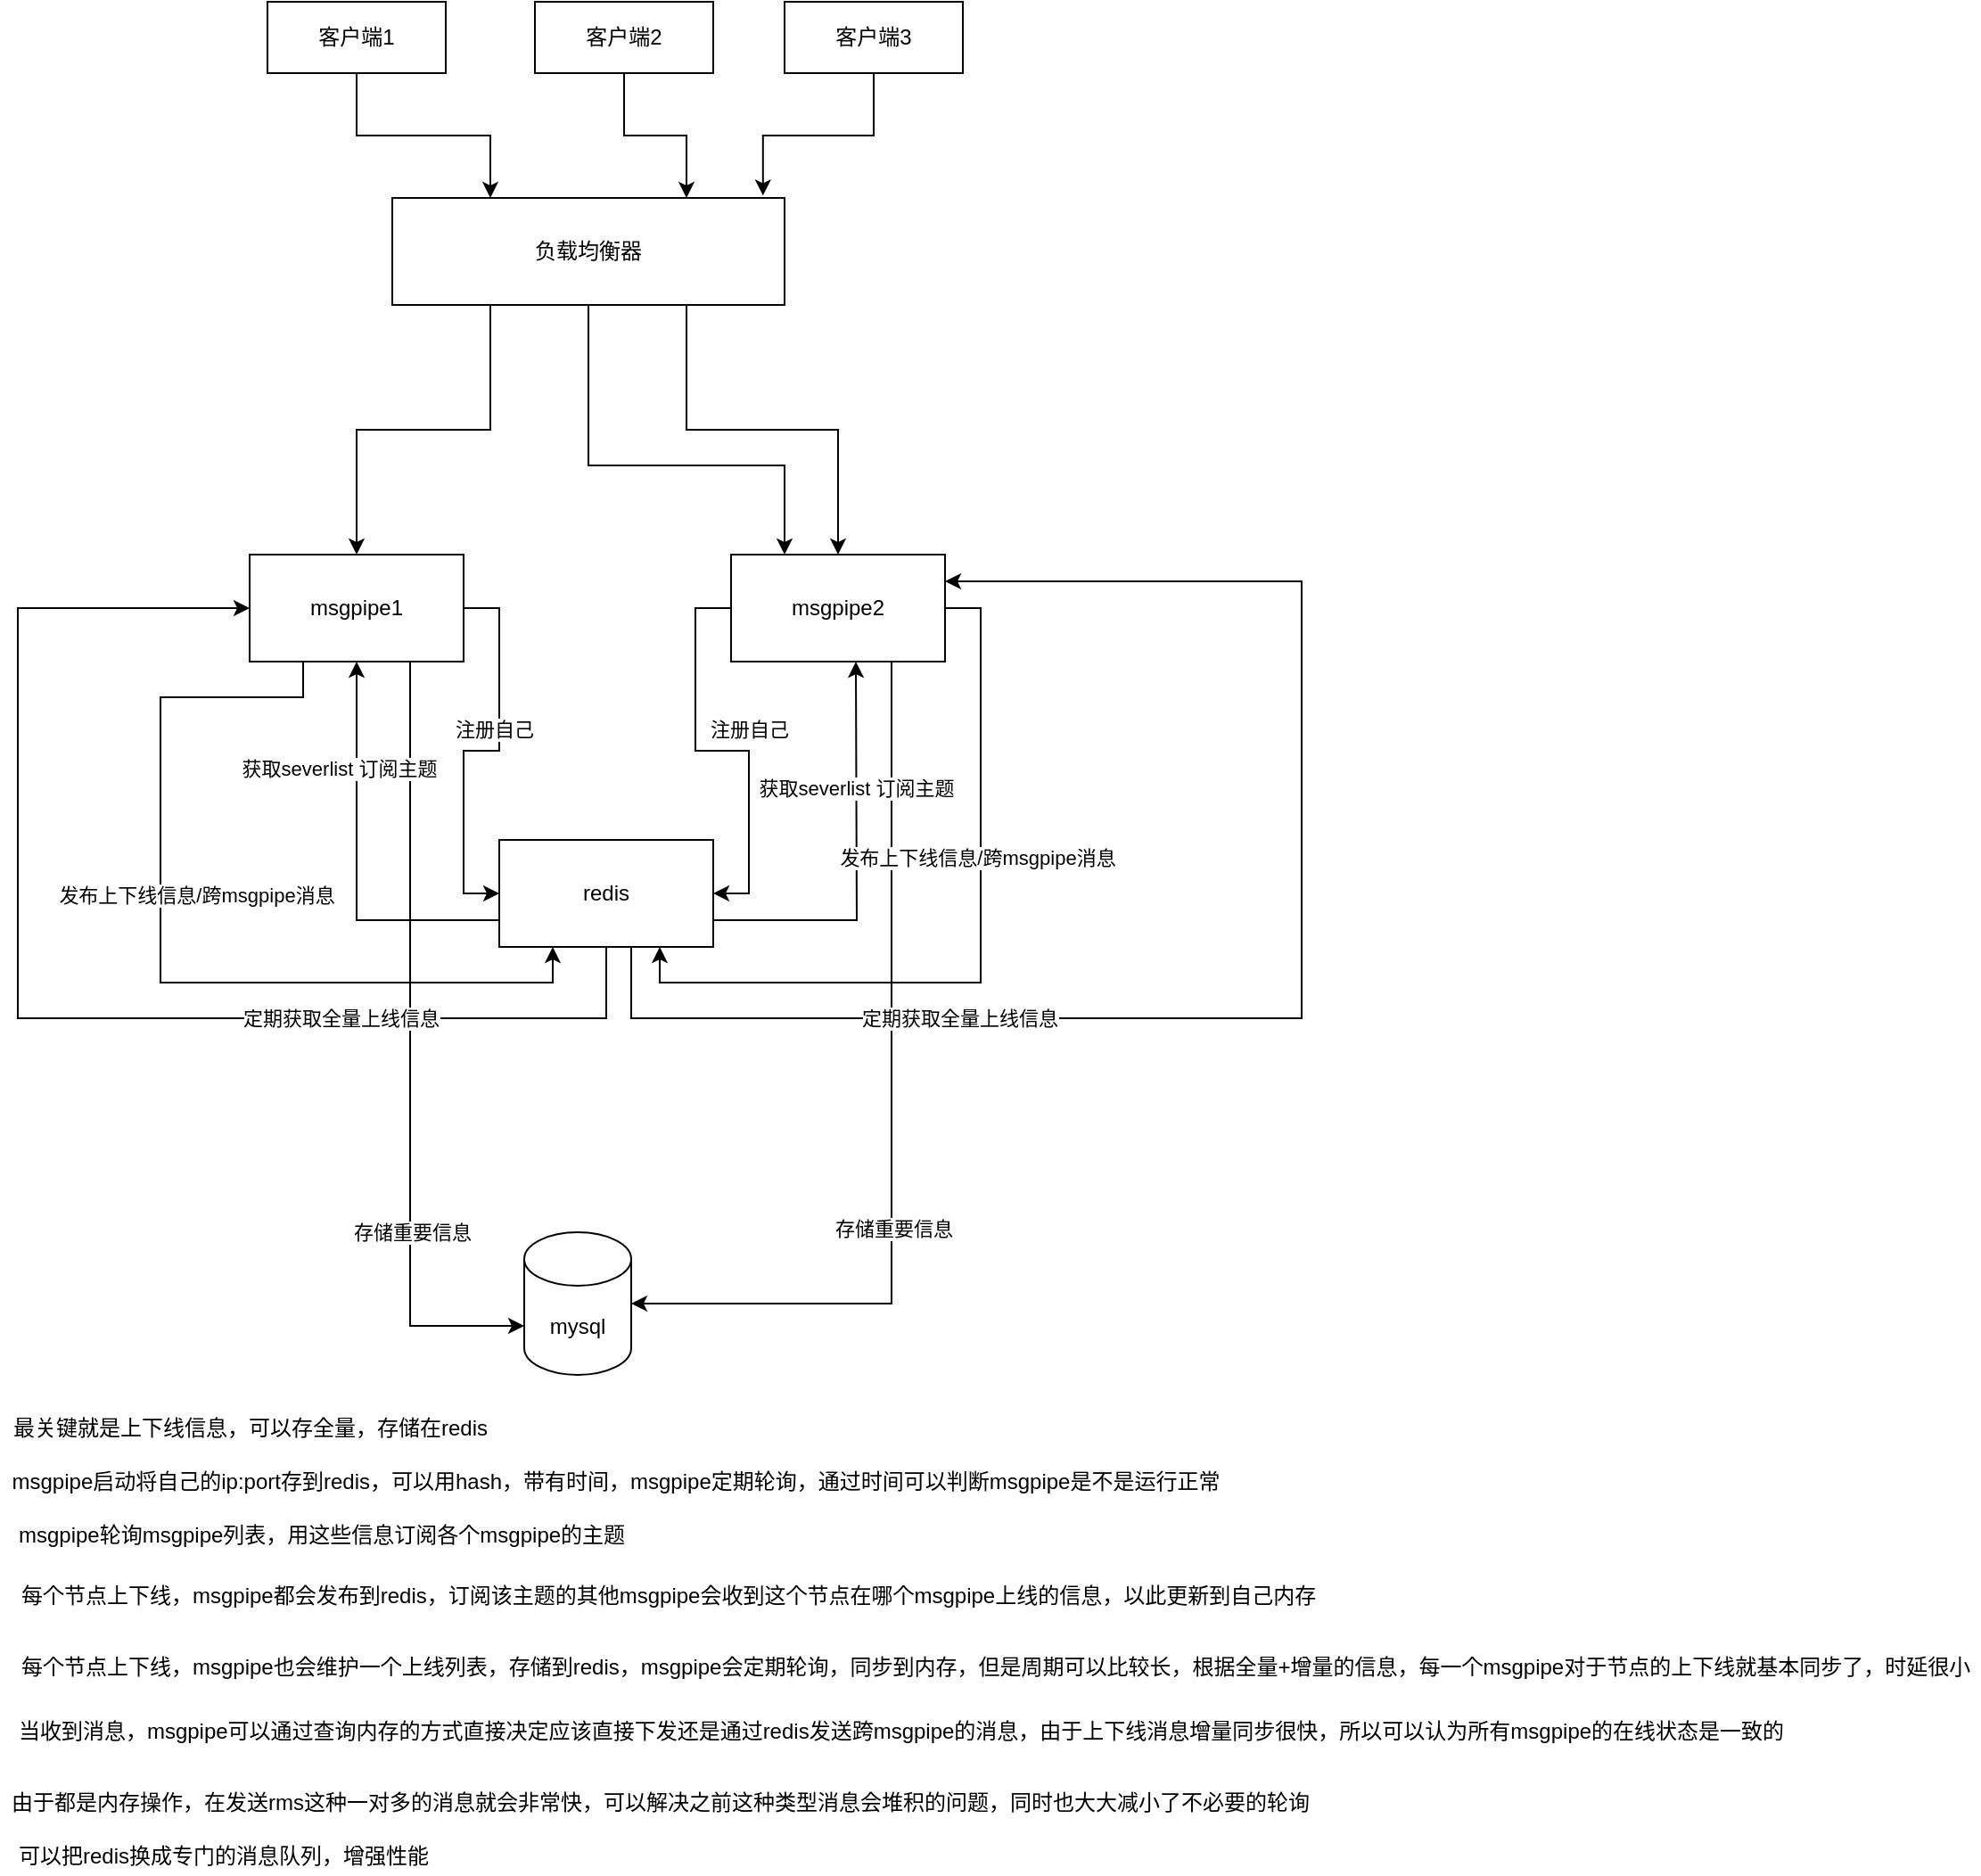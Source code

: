 <mxfile version="14.6.11" type="github">
  <diagram id="Dh_qDPzgqrRzBCMRFW5f" name="Page-1">
    <mxGraphModel dx="2062" dy="1157" grid="1" gridSize="10" guides="1" tooltips="1" connect="1" arrows="1" fold="1" page="1" pageScale="1" pageWidth="827" pageHeight="1169" math="0" shadow="0">
      <root>
        <mxCell id="0" />
        <mxCell id="1" parent="0" />
        <mxCell id="6-K_7Z8hWviK-rHHWbJY-27" style="edgeStyle=orthogonalEdgeStyle;rounded=0;orthogonalLoop=1;jettySize=auto;html=1;exitX=0.25;exitY=1;exitDx=0;exitDy=0;entryX=0.5;entryY=0;entryDx=0;entryDy=0;" edge="1" parent="1" source="6-K_7Z8hWviK-rHHWbJY-1" target="6-K_7Z8hWviK-rHHWbJY-2">
          <mxGeometry relative="1" as="geometry" />
        </mxCell>
        <mxCell id="6-K_7Z8hWviK-rHHWbJY-28" style="edgeStyle=orthogonalEdgeStyle;rounded=0;orthogonalLoop=1;jettySize=auto;html=1;exitX=0.75;exitY=1;exitDx=0;exitDy=0;entryX=0.5;entryY=0;entryDx=0;entryDy=0;" edge="1" parent="1" source="6-K_7Z8hWviK-rHHWbJY-1" target="6-K_7Z8hWviK-rHHWbJY-3">
          <mxGeometry relative="1" as="geometry" />
        </mxCell>
        <mxCell id="6-K_7Z8hWviK-rHHWbJY-31" style="edgeStyle=orthogonalEdgeStyle;rounded=0;orthogonalLoop=1;jettySize=auto;html=1;entryX=0.25;entryY=0;entryDx=0;entryDy=0;" edge="1" parent="1" source="6-K_7Z8hWviK-rHHWbJY-1" target="6-K_7Z8hWviK-rHHWbJY-3">
          <mxGeometry relative="1" as="geometry">
            <mxPoint x="500" y="410" as="targetPoint" />
            <Array as="points">
              <mxPoint x="390" y="370" />
              <mxPoint x="500" y="370" />
            </Array>
          </mxGeometry>
        </mxCell>
        <mxCell id="6-K_7Z8hWviK-rHHWbJY-1" value="负载均衡器" style="rounded=0;whiteSpace=wrap;html=1;" vertex="1" parent="1">
          <mxGeometry x="280" y="220" width="220" height="60" as="geometry" />
        </mxCell>
        <mxCell id="6-K_7Z8hWviK-rHHWbJY-7" style="edgeStyle=orthogonalEdgeStyle;rounded=0;orthogonalLoop=1;jettySize=auto;html=1;entryX=0;entryY=0.5;entryDx=0;entryDy=0;" edge="1" parent="1" source="6-K_7Z8hWviK-rHHWbJY-2" target="6-K_7Z8hWviK-rHHWbJY-6">
          <mxGeometry relative="1" as="geometry" />
        </mxCell>
        <mxCell id="6-K_7Z8hWviK-rHHWbJY-8" value="注册自己" style="edgeLabel;html=1;align=center;verticalAlign=middle;resizable=0;points=[];" vertex="1" connectable="0" parent="6-K_7Z8hWviK-rHHWbJY-7">
          <mxGeometry x="-0.2" y="-3" relative="1" as="geometry">
            <mxPoint as="offset" />
          </mxGeometry>
        </mxCell>
        <mxCell id="6-K_7Z8hWviK-rHHWbJY-19" style="edgeStyle=orthogonalEdgeStyle;rounded=0;orthogonalLoop=1;jettySize=auto;html=1;exitX=0.25;exitY=1;exitDx=0;exitDy=0;entryX=0.25;entryY=1;entryDx=0;entryDy=0;" edge="1" parent="1" source="6-K_7Z8hWviK-rHHWbJY-2" target="6-K_7Z8hWviK-rHHWbJY-6">
          <mxGeometry relative="1" as="geometry">
            <Array as="points">
              <mxPoint x="230" y="500" />
              <mxPoint x="150" y="500" />
              <mxPoint x="150" y="660" />
              <mxPoint x="370" y="660" />
            </Array>
          </mxGeometry>
        </mxCell>
        <mxCell id="6-K_7Z8hWviK-rHHWbJY-20" value="发布上下线信息/跨msgpipe消息" style="edgeLabel;html=1;align=center;verticalAlign=middle;resizable=0;points=[];" vertex="1" connectable="0" parent="6-K_7Z8hWviK-rHHWbJY-19">
          <mxGeometry x="-0.259" y="-2" relative="1" as="geometry">
            <mxPoint x="22" y="25" as="offset" />
          </mxGeometry>
        </mxCell>
        <mxCell id="6-K_7Z8hWviK-rHHWbJY-39" style="edgeStyle=orthogonalEdgeStyle;rounded=0;orthogonalLoop=1;jettySize=auto;html=1;exitX=0.75;exitY=1;exitDx=0;exitDy=0;entryX=0;entryY=0;entryDx=0;entryDy=52.5;entryPerimeter=0;" edge="1" parent="1" source="6-K_7Z8hWviK-rHHWbJY-2" target="6-K_7Z8hWviK-rHHWbJY-34">
          <mxGeometry relative="1" as="geometry" />
        </mxCell>
        <mxCell id="6-K_7Z8hWviK-rHHWbJY-42" value="存储重要信息" style="edgeLabel;html=1;align=center;verticalAlign=middle;resizable=0;points=[];" vertex="1" connectable="0" parent="6-K_7Z8hWviK-rHHWbJY-39">
          <mxGeometry x="0.466" y="1" relative="1" as="geometry">
            <mxPoint as="offset" />
          </mxGeometry>
        </mxCell>
        <mxCell id="6-K_7Z8hWviK-rHHWbJY-2" value="msgpipe1" style="rounded=0;whiteSpace=wrap;html=1;" vertex="1" parent="1">
          <mxGeometry x="200" y="420" width="120" height="60" as="geometry" />
        </mxCell>
        <mxCell id="6-K_7Z8hWviK-rHHWbJY-9" style="edgeStyle=orthogonalEdgeStyle;rounded=0;orthogonalLoop=1;jettySize=auto;html=1;entryX=1;entryY=0.5;entryDx=0;entryDy=0;" edge="1" parent="1" source="6-K_7Z8hWviK-rHHWbJY-3" target="6-K_7Z8hWviK-rHHWbJY-6">
          <mxGeometry relative="1" as="geometry" />
        </mxCell>
        <mxCell id="6-K_7Z8hWviK-rHHWbJY-10" value="&lt;span style=&quot;color: rgba(0 , 0 , 0 , 0) ; font-family: monospace ; font-size: 0px ; background-color: rgb(248 , 249 , 250)&quot;&gt;%3CmxGraphModel%3E%3Croot%3E%3CmxCell%20id%3D%220%22%2F%3E%3CmxCell%20id%3D%221%22%20parent%3D%220%22%2F%3E%3CmxCell%20id%3D%222%22%20value%3D%22%E8%AE%BE%E7%BD%AE%E8%87%AA%E5%B7%B1%E5%88%B0hash%20serverlist%22%20style%3D%22edgeLabel%3Bhtml%3D1%3Balign%3Dcenter%3BverticalAlign%3Dmiddle%3Bresizable%3D0%3Bpoints%3D%5B%5D%3B%22%20vertex%3D%221%22%20connectable%3D%220%22%20parent%3D%221%22%3E%3CmxGeometry%20x%3D%22337%22%20y%3D%22518%22%20as%3D%22geometry%22%2F%3E%3C%2FmxCell%3E%3C%2Froot%3E%3C%2FmxGraphModel%3&lt;/span&gt;" style="edgeLabel;html=1;align=center;verticalAlign=middle;resizable=0;points=[];" vertex="1" connectable="0" parent="6-K_7Z8hWviK-rHHWbJY-9">
          <mxGeometry x="-0.252" y="2" relative="1" as="geometry">
            <mxPoint as="offset" />
          </mxGeometry>
        </mxCell>
        <mxCell id="6-K_7Z8hWviK-rHHWbJY-11" value="注册自己" style="edgeLabel;html=1;align=center;verticalAlign=middle;resizable=0;points=[];" vertex="1" connectable="0" parent="6-K_7Z8hWviK-rHHWbJY-9">
          <mxGeometry x="-0.235" y="1" relative="1" as="geometry">
            <mxPoint x="29" as="offset" />
          </mxGeometry>
        </mxCell>
        <mxCell id="6-K_7Z8hWviK-rHHWbJY-40" style="edgeStyle=orthogonalEdgeStyle;rounded=0;orthogonalLoop=1;jettySize=auto;html=1;exitX=0.75;exitY=1;exitDx=0;exitDy=0;entryX=1;entryY=0.5;entryDx=0;entryDy=0;entryPerimeter=0;" edge="1" parent="1" source="6-K_7Z8hWviK-rHHWbJY-3" target="6-K_7Z8hWviK-rHHWbJY-34">
          <mxGeometry relative="1" as="geometry" />
        </mxCell>
        <mxCell id="6-K_7Z8hWviK-rHHWbJY-41" value="存储重要信息" style="edgeLabel;html=1;align=center;verticalAlign=middle;resizable=0;points=[];" vertex="1" connectable="0" parent="6-K_7Z8hWviK-rHHWbJY-40">
          <mxGeometry x="0.257" y="1" relative="1" as="geometry">
            <mxPoint as="offset" />
          </mxGeometry>
        </mxCell>
        <mxCell id="6-K_7Z8hWviK-rHHWbJY-3" value="msgpipe2" style="rounded=0;whiteSpace=wrap;html=1;" vertex="1" parent="1">
          <mxGeometry x="470" y="420" width="120" height="60" as="geometry" />
        </mxCell>
        <mxCell id="6-K_7Z8hWviK-rHHWbJY-25" style="edgeStyle=orthogonalEdgeStyle;rounded=0;orthogonalLoop=1;jettySize=auto;html=1;exitX=0.5;exitY=1;exitDx=0;exitDy=0;entryX=0.25;entryY=0;entryDx=0;entryDy=0;" edge="1" parent="1" source="6-K_7Z8hWviK-rHHWbJY-4" target="6-K_7Z8hWviK-rHHWbJY-1">
          <mxGeometry relative="1" as="geometry" />
        </mxCell>
        <mxCell id="6-K_7Z8hWviK-rHHWbJY-4" value="客户端1" style="rounded=0;whiteSpace=wrap;html=1;" vertex="1" parent="1">
          <mxGeometry x="210" y="110" width="100" height="40" as="geometry" />
        </mxCell>
        <mxCell id="6-K_7Z8hWviK-rHHWbJY-26" style="edgeStyle=orthogonalEdgeStyle;rounded=0;orthogonalLoop=1;jettySize=auto;html=1;exitX=0.5;exitY=1;exitDx=0;exitDy=0;entryX=0.75;entryY=0;entryDx=0;entryDy=0;" edge="1" parent="1" source="6-K_7Z8hWviK-rHHWbJY-5" target="6-K_7Z8hWviK-rHHWbJY-1">
          <mxGeometry relative="1" as="geometry" />
        </mxCell>
        <mxCell id="6-K_7Z8hWviK-rHHWbJY-5" value="客户端2" style="rounded=0;whiteSpace=wrap;html=1;" vertex="1" parent="1">
          <mxGeometry x="360" y="110" width="100" height="40" as="geometry" />
        </mxCell>
        <mxCell id="6-K_7Z8hWviK-rHHWbJY-15" style="edgeStyle=orthogonalEdgeStyle;rounded=0;orthogonalLoop=1;jettySize=auto;html=1;exitX=0;exitY=0.75;exitDx=0;exitDy=0;entryX=0.5;entryY=1;entryDx=0;entryDy=0;" edge="1" parent="1" source="6-K_7Z8hWviK-rHHWbJY-6" target="6-K_7Z8hWviK-rHHWbJY-2">
          <mxGeometry relative="1" as="geometry" />
        </mxCell>
        <mxCell id="6-K_7Z8hWviK-rHHWbJY-16" value="获取severlist 订阅主题" style="edgeLabel;html=1;align=center;verticalAlign=middle;resizable=0;points=[];" vertex="1" connectable="0" parent="6-K_7Z8hWviK-rHHWbJY-15">
          <mxGeometry x="0.164" y="1" relative="1" as="geometry">
            <mxPoint x="-9" y="-34" as="offset" />
          </mxGeometry>
        </mxCell>
        <mxCell id="6-K_7Z8hWviK-rHHWbJY-32" style="edgeStyle=orthogonalEdgeStyle;rounded=0;orthogonalLoop=1;jettySize=auto;html=1;exitX=0.5;exitY=1;exitDx=0;exitDy=0;entryX=0;entryY=0.5;entryDx=0;entryDy=0;" edge="1" parent="1" source="6-K_7Z8hWviK-rHHWbJY-6" target="6-K_7Z8hWviK-rHHWbJY-2">
          <mxGeometry relative="1" as="geometry">
            <Array as="points">
              <mxPoint x="400" y="680" />
              <mxPoint x="70" y="680" />
              <mxPoint x="70" y="450" />
            </Array>
          </mxGeometry>
        </mxCell>
        <mxCell id="6-K_7Z8hWviK-rHHWbJY-33" value="定期获取全量上线信息" style="edgeLabel;html=1;align=center;verticalAlign=middle;resizable=0;points=[];" vertex="1" connectable="0" parent="6-K_7Z8hWviK-rHHWbJY-32">
          <mxGeometry x="-0.481" relative="1" as="geometry">
            <mxPoint as="offset" />
          </mxGeometry>
        </mxCell>
        <mxCell id="6-K_7Z8hWviK-rHHWbJY-6" value="redis" style="rounded=0;whiteSpace=wrap;html=1;" vertex="1" parent="1">
          <mxGeometry x="340" y="580" width="120" height="60" as="geometry" />
        </mxCell>
        <mxCell id="6-K_7Z8hWviK-rHHWbJY-17" style="edgeStyle=orthogonalEdgeStyle;rounded=0;orthogonalLoop=1;jettySize=auto;html=1;exitX=1;exitY=0.75;exitDx=0;exitDy=0;entryX=0.5;entryY=1;entryDx=0;entryDy=0;" edge="1" parent="1" source="6-K_7Z8hWviK-rHHWbJY-6">
          <mxGeometry relative="1" as="geometry">
            <mxPoint x="620" y="625" as="sourcePoint" />
            <mxPoint x="540" y="480" as="targetPoint" />
          </mxGeometry>
        </mxCell>
        <mxCell id="6-K_7Z8hWviK-rHHWbJY-18" value="获取severlist 订阅主题" style="edgeLabel;html=1;align=center;verticalAlign=middle;resizable=0;points=[];" vertex="1" connectable="0" parent="6-K_7Z8hWviK-rHHWbJY-17">
          <mxGeometry x="0.164" y="1" relative="1" as="geometry">
            <mxPoint y="-24" as="offset" />
          </mxGeometry>
        </mxCell>
        <mxCell id="6-K_7Z8hWviK-rHHWbJY-23" style="edgeStyle=orthogonalEdgeStyle;rounded=0;orthogonalLoop=1;jettySize=auto;html=1;exitX=1;exitY=0.5;exitDx=0;exitDy=0;entryX=0.75;entryY=1;entryDx=0;entryDy=0;" edge="1" parent="1" source="6-K_7Z8hWviK-rHHWbJY-3" target="6-K_7Z8hWviK-rHHWbJY-6">
          <mxGeometry relative="1" as="geometry">
            <mxPoint x="590" y="505" as="sourcePoint" />
            <mxPoint x="730" y="665" as="targetPoint" />
          </mxGeometry>
        </mxCell>
        <mxCell id="6-K_7Z8hWviK-rHHWbJY-24" value="发布上下线信息/跨msgpipe消息" style="edgeLabel;html=1;align=center;verticalAlign=middle;resizable=0;points=[];" vertex="1" connectable="0" parent="6-K_7Z8hWviK-rHHWbJY-23">
          <mxGeometry x="-0.259" y="-2" relative="1" as="geometry">
            <mxPoint as="offset" />
          </mxGeometry>
        </mxCell>
        <mxCell id="6-K_7Z8hWviK-rHHWbJY-30" style="edgeStyle=orthogonalEdgeStyle;rounded=0;orthogonalLoop=1;jettySize=auto;html=1;exitX=0.5;exitY=1;exitDx=0;exitDy=0;entryX=0.945;entryY=-0.022;entryDx=0;entryDy=0;entryPerimeter=0;" edge="1" parent="1" source="6-K_7Z8hWviK-rHHWbJY-29" target="6-K_7Z8hWviK-rHHWbJY-1">
          <mxGeometry relative="1" as="geometry" />
        </mxCell>
        <mxCell id="6-K_7Z8hWviK-rHHWbJY-29" value="客户端3" style="rounded=0;whiteSpace=wrap;html=1;" vertex="1" parent="1">
          <mxGeometry x="500" y="110" width="100" height="40" as="geometry" />
        </mxCell>
        <mxCell id="6-K_7Z8hWviK-rHHWbJY-34" value="mysql" style="shape=cylinder3;whiteSpace=wrap;html=1;boundedLbl=1;backgroundOutline=1;size=15;" vertex="1" parent="1">
          <mxGeometry x="354" y="800" width="60" height="80" as="geometry" />
        </mxCell>
        <mxCell id="6-K_7Z8hWviK-rHHWbJY-37" style="edgeStyle=orthogonalEdgeStyle;rounded=0;orthogonalLoop=1;jettySize=auto;html=1;entryX=1;entryY=0.25;entryDx=0;entryDy=0;" edge="1" parent="1" source="6-K_7Z8hWviK-rHHWbJY-6" target="6-K_7Z8hWviK-rHHWbJY-3">
          <mxGeometry relative="1" as="geometry">
            <mxPoint x="414" y="642" as="sourcePoint" />
            <mxPoint x="650" y="450" as="targetPoint" />
            <Array as="points">
              <mxPoint x="414" y="680" />
              <mxPoint x="790" y="680" />
              <mxPoint x="790" y="435" />
            </Array>
          </mxGeometry>
        </mxCell>
        <mxCell id="6-K_7Z8hWviK-rHHWbJY-38" value="定期获取全量上线信息" style="edgeLabel;html=1;align=center;verticalAlign=middle;resizable=0;points=[];" vertex="1" connectable="0" parent="6-K_7Z8hWviK-rHHWbJY-37">
          <mxGeometry x="-0.481" relative="1" as="geometry">
            <mxPoint as="offset" />
          </mxGeometry>
        </mxCell>
        <mxCell id="6-K_7Z8hWviK-rHHWbJY-43" value="最关键就是上下线信息，可以存全量，存储在redis" style="text;html=1;align=center;verticalAlign=middle;resizable=0;points=[];autosize=1;strokeColor=none;" vertex="1" parent="1">
          <mxGeometry x="60" y="900" width="280" height="20" as="geometry" />
        </mxCell>
        <mxCell id="6-K_7Z8hWviK-rHHWbJY-44" value="msgpipe启动将自己的ip:port存到redis，可以用hash，带有时间，msgpipe定期轮询，通过时间可以判断msgpipe是不是运行正常" style="text;html=1;align=center;verticalAlign=middle;resizable=0;points=[];autosize=1;strokeColor=none;" vertex="1" parent="1">
          <mxGeometry x="60" y="930" width="690" height="20" as="geometry" />
        </mxCell>
        <mxCell id="6-K_7Z8hWviK-rHHWbJY-45" value="msgpipe轮询msgpipe列表，用这些信息订阅各个msgpipe的主题" style="text;html=1;align=center;verticalAlign=middle;resizable=0;points=[];autosize=1;strokeColor=none;" vertex="1" parent="1">
          <mxGeometry x="60" y="960" width="360" height="20" as="geometry" />
        </mxCell>
        <mxCell id="6-K_7Z8hWviK-rHHWbJY-46" value="&lt;div style=&quot;text-align: center&quot;&gt;&lt;span&gt;&lt;font face=&quot;helvetica&quot;&gt;每个节点上下线，msgpipe都会发布到redis，订阅该主题的其他msgpipe会收到这个节点在哪个msgpipe上线的信息，以此更新到自己内存&lt;/font&gt;&lt;/span&gt;&lt;/div&gt;" style="text;whiteSpace=wrap;html=1;" vertex="1" parent="1">
          <mxGeometry x="70" y="990" width="840" height="30" as="geometry" />
        </mxCell>
        <mxCell id="6-K_7Z8hWviK-rHHWbJY-48" value="&lt;div style=&quot;text-align: center&quot;&gt;&lt;span&gt;&lt;font face=&quot;helvetica&quot;&gt;每个节点上下线，msgpipe也会维护一个上线列表，存储到redis，msgpipe会定期轮询，同步到内存，但是周期可以比较长，根据全量+增量的信息，每一个msgpipe对于节点的上下线就基本同步了，时延很小&lt;/font&gt;&lt;/span&gt;&lt;/div&gt;" style="text;whiteSpace=wrap;html=1;" vertex="1" parent="1">
          <mxGeometry x="70" y="1030" width="1100" height="30" as="geometry" />
        </mxCell>
        <mxCell id="6-K_7Z8hWviK-rHHWbJY-49" value="当收到消息，msgpipe可以通过查询内存的方式直接决定应该直接下发还是通过redis发送跨msgpipe的消息，由于上下线消息增量同步很快，所以可以认为所有msgpipe的在线状态是一致的" style="text;html=1;align=center;verticalAlign=middle;resizable=0;points=[];autosize=1;strokeColor=none;" vertex="1" parent="1">
          <mxGeometry x="60" y="1070" width="1010" height="20" as="geometry" />
        </mxCell>
        <mxCell id="6-K_7Z8hWviK-rHHWbJY-50" value="由于都是内存操作，在发送rms这种一对多的消息就会非常快，可以解决之前这种类型消息会堆积的问题，同时也大大减小了不必要的轮询" style="text;html=1;align=center;verticalAlign=middle;resizable=0;points=[];autosize=1;strokeColor=none;" vertex="1" parent="1">
          <mxGeometry x="60" y="1110" width="740" height="20" as="geometry" />
        </mxCell>
        <mxCell id="6-K_7Z8hWviK-rHHWbJY-51" value="可以把redis换成专门的消息队列，增强性能" style="text;html=1;align=center;verticalAlign=middle;resizable=0;points=[];autosize=1;strokeColor=none;" vertex="1" parent="1">
          <mxGeometry x="60" y="1140" width="250" height="20" as="geometry" />
        </mxCell>
      </root>
    </mxGraphModel>
  </diagram>
</mxfile>

